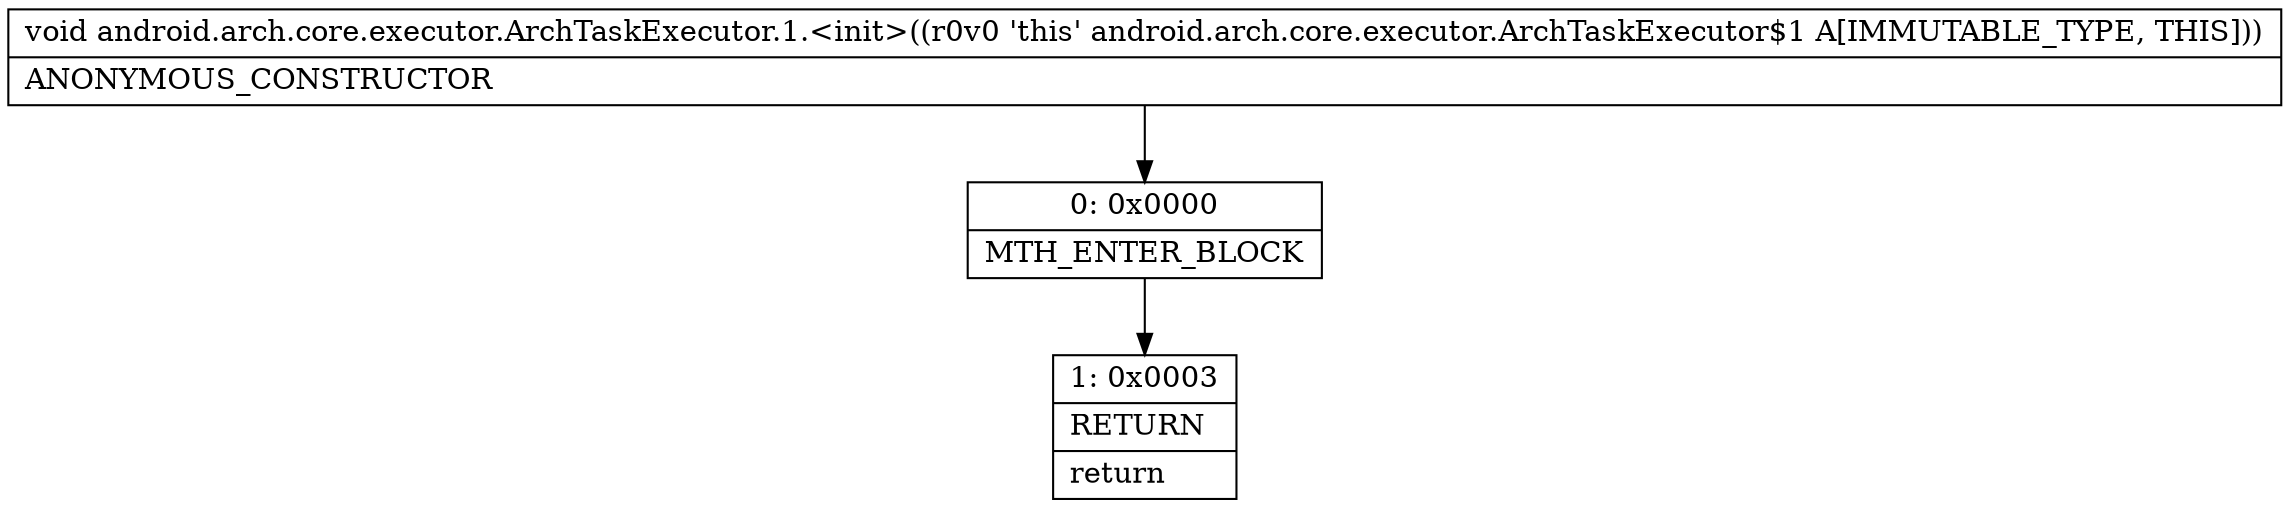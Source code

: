 digraph "CFG forandroid.arch.core.executor.ArchTaskExecutor.1.\<init\>()V" {
Node_0 [shape=record,label="{0\:\ 0x0000|MTH_ENTER_BLOCK\l}"];
Node_1 [shape=record,label="{1\:\ 0x0003|RETURN\l|return\l}"];
MethodNode[shape=record,label="{void android.arch.core.executor.ArchTaskExecutor.1.\<init\>((r0v0 'this' android.arch.core.executor.ArchTaskExecutor$1 A[IMMUTABLE_TYPE, THIS]))  | ANONYMOUS_CONSTRUCTOR\l}"];
MethodNode -> Node_0;
Node_0 -> Node_1;
}

